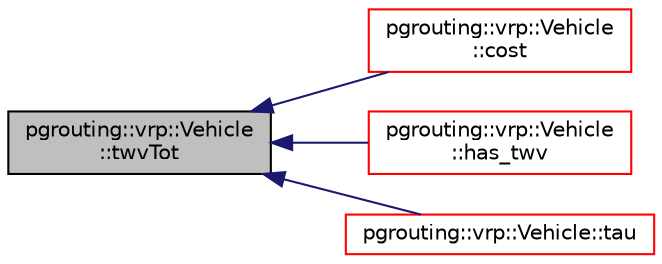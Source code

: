 digraph "pgrouting::vrp::Vehicle::twvTot"
{
  edge [fontname="Helvetica",fontsize="10",labelfontname="Helvetica",labelfontsize="10"];
  node [fontname="Helvetica",fontsize="10",shape=record];
  rankdir="LR";
  Node1121 [label="pgrouting::vrp::Vehicle\l::twvTot",height=0.2,width=0.4,color="black", fillcolor="grey75", style="filled", fontcolor="black"];
  Node1121 -> Node1122 [dir="back",color="midnightblue",fontsize="10",style="solid",fontname="Helvetica"];
  Node1122 [label="pgrouting::vrp::Vehicle\l::cost",height=0.2,width=0.4,color="red", fillcolor="white", style="filled",URL="$classpgrouting_1_1vrp_1_1Vehicle.html#a446393c0863473ebf3f6db060ddae597"];
  Node1121 -> Node1125 [dir="back",color="midnightblue",fontsize="10",style="solid",fontname="Helvetica"];
  Node1125 [label="pgrouting::vrp::Vehicle\l::has_twv",height=0.2,width=0.4,color="red", fillcolor="white", style="filled",URL="$classpgrouting_1_1vrp_1_1Vehicle.html#a68809d3dfb276a4c2fdda5019276f096"];
  Node1121 -> Node1144 [dir="back",color="midnightblue",fontsize="10",style="solid",fontname="Helvetica"];
  Node1144 [label="pgrouting::vrp::Vehicle::tau",height=0.2,width=0.4,color="red", fillcolor="white", style="filled",URL="$classpgrouting_1_1vrp_1_1Vehicle.html#a8c24ca81fed1ec1d0e2a9e9a327cd91b"];
}
